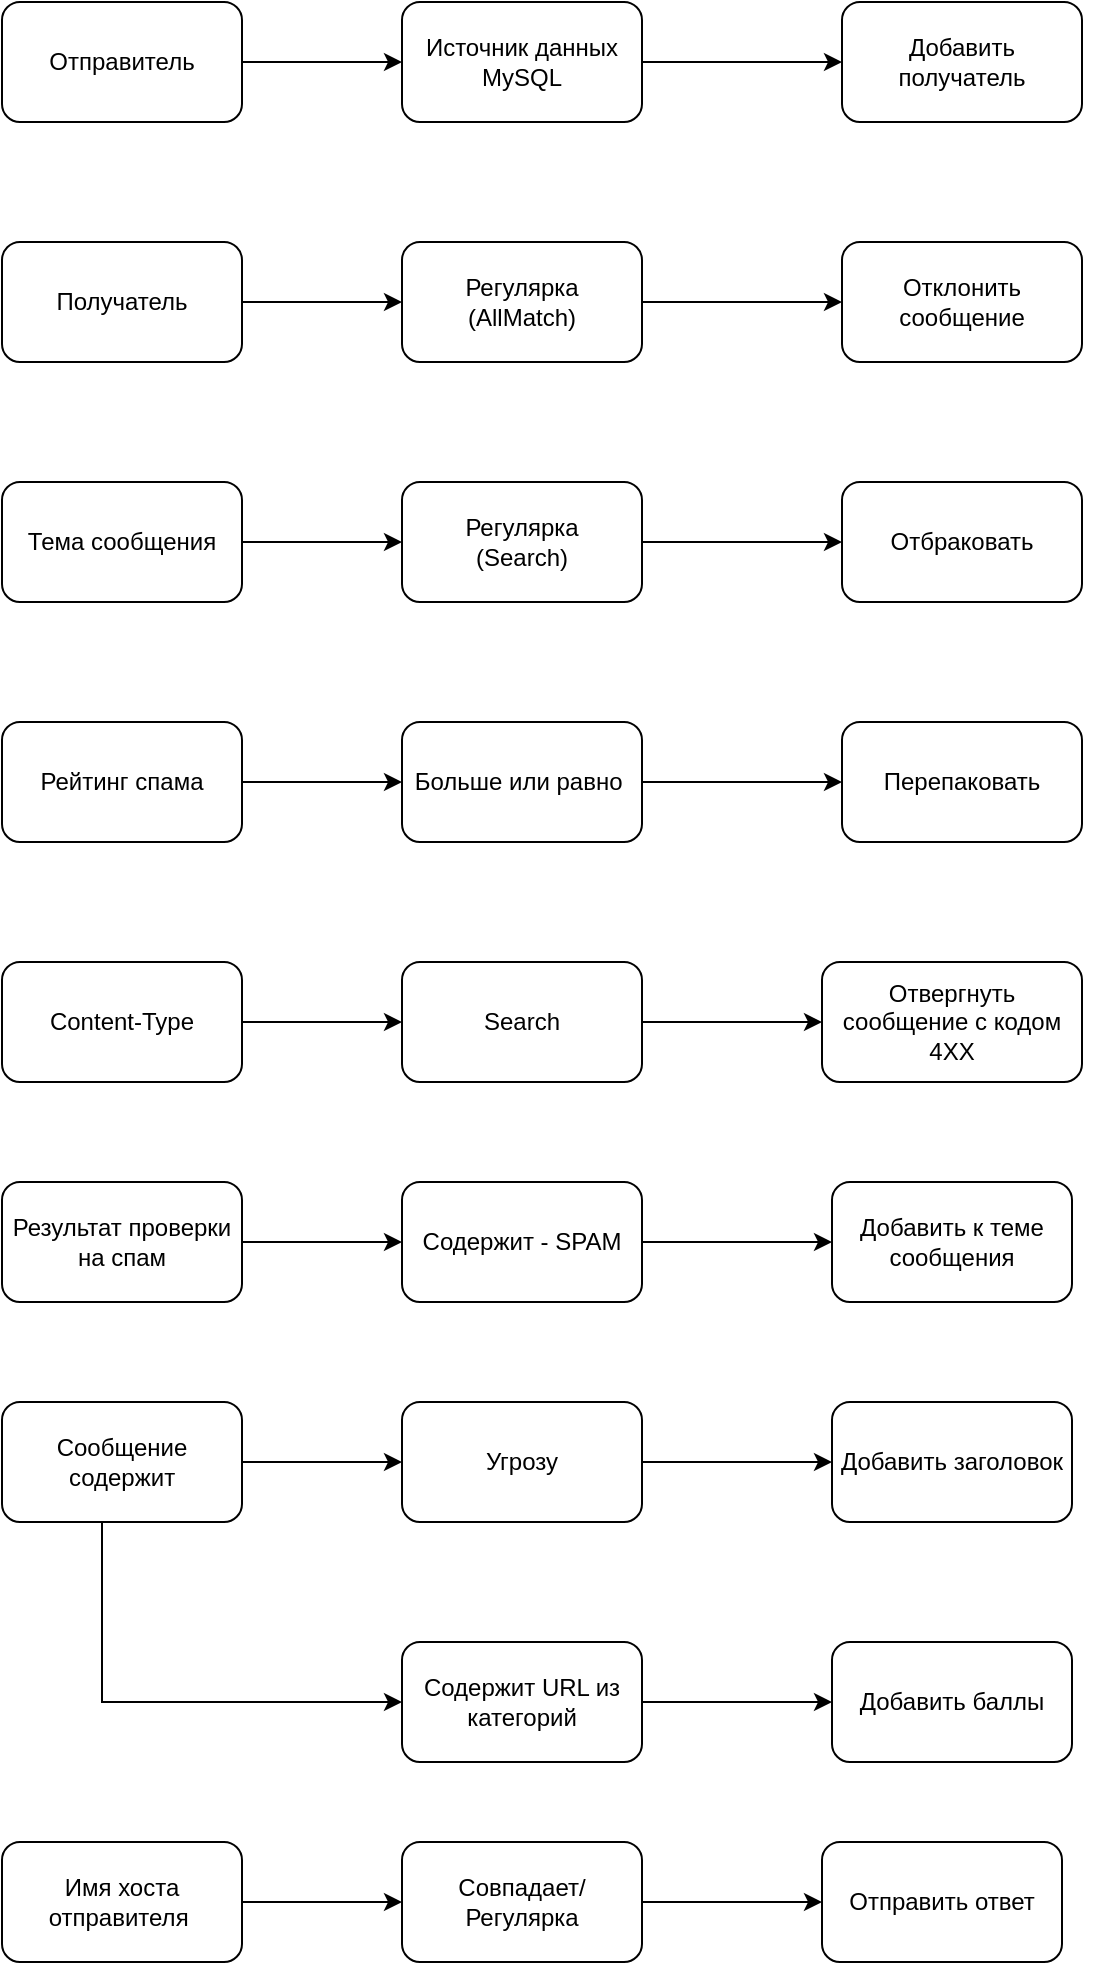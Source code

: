 <mxfile version="20.8.20" type="github">
  <diagram name="Page-1" id="2c0d36ab-eaac-3732-788b-9136903baeff">
    <mxGraphModel dx="1194" dy="774" grid="1" gridSize="10" guides="1" tooltips="1" connect="1" arrows="1" fold="1" page="1" pageScale="1.5" pageWidth="1169" pageHeight="827" background="none" math="0" shadow="0">
      <root>
        <mxCell id="0" />
        <mxCell id="1" parent="0" />
        <mxCell id="8afRX8IFsMgqCyRqhfEY-131" value="" style="edgeStyle=orthogonalEdgeStyle;rounded=0;orthogonalLoop=1;jettySize=auto;html=1;" parent="1" source="8afRX8IFsMgqCyRqhfEY-123" target="8afRX8IFsMgqCyRqhfEY-129" edge="1">
          <mxGeometry relative="1" as="geometry" />
        </mxCell>
        <mxCell id="8afRX8IFsMgqCyRqhfEY-123" value="Отправитель" style="rounded=1;whiteSpace=wrap;html=1;" parent="1" vertex="1">
          <mxGeometry x="40" y="40" width="120" height="60" as="geometry" />
        </mxCell>
        <mxCell id="8afRX8IFsMgqCyRqhfEY-130" value="" style="edgeStyle=orthogonalEdgeStyle;rounded=0;orthogonalLoop=1;jettySize=auto;html=1;" parent="1" source="8afRX8IFsMgqCyRqhfEY-124" target="8afRX8IFsMgqCyRqhfEY-127" edge="1">
          <mxGeometry relative="1" as="geometry" />
        </mxCell>
        <mxCell id="8afRX8IFsMgqCyRqhfEY-124" value="Получатель" style="rounded=1;whiteSpace=wrap;html=1;" parent="1" vertex="1">
          <mxGeometry x="40" y="160" width="120" height="60" as="geometry" />
        </mxCell>
        <mxCell id="8afRX8IFsMgqCyRqhfEY-138" value="" style="edgeStyle=orthogonalEdgeStyle;rounded=0;orthogonalLoop=1;jettySize=auto;html=1;" parent="1" source="8afRX8IFsMgqCyRqhfEY-125" target="8afRX8IFsMgqCyRqhfEY-137" edge="1">
          <mxGeometry relative="1" as="geometry" />
        </mxCell>
        <mxCell id="8afRX8IFsMgqCyRqhfEY-125" value="Тема сообщения" style="rounded=1;whiteSpace=wrap;html=1;" parent="1" vertex="1">
          <mxGeometry x="40" y="280" width="120" height="60" as="geometry" />
        </mxCell>
        <mxCell id="8afRX8IFsMgqCyRqhfEY-136" value="" style="edgeStyle=orthogonalEdgeStyle;rounded=0;orthogonalLoop=1;jettySize=auto;html=1;" parent="1" source="8afRX8IFsMgqCyRqhfEY-127" target="8afRX8IFsMgqCyRqhfEY-135" edge="1">
          <mxGeometry relative="1" as="geometry" />
        </mxCell>
        <mxCell id="8afRX8IFsMgqCyRqhfEY-127" value="Регулярка&lt;br&gt;(AllMatch)" style="rounded=1;whiteSpace=wrap;html=1;" parent="1" vertex="1">
          <mxGeometry x="240" y="160" width="120" height="60" as="geometry" />
        </mxCell>
        <mxCell id="8afRX8IFsMgqCyRqhfEY-133" value="" style="edgeStyle=orthogonalEdgeStyle;rounded=0;orthogonalLoop=1;jettySize=auto;html=1;" parent="1" source="8afRX8IFsMgqCyRqhfEY-129" target="8afRX8IFsMgqCyRqhfEY-132" edge="1">
          <mxGeometry relative="1" as="geometry" />
        </mxCell>
        <mxCell id="8afRX8IFsMgqCyRqhfEY-129" value="Источник данных&lt;br&gt;MySQL" style="rounded=1;whiteSpace=wrap;html=1;" parent="1" vertex="1">
          <mxGeometry x="240" y="40" width="120" height="60" as="geometry" />
        </mxCell>
        <mxCell id="8afRX8IFsMgqCyRqhfEY-132" value="Добавить получатель" style="rounded=1;whiteSpace=wrap;html=1;" parent="1" vertex="1">
          <mxGeometry x="460" y="40" width="120" height="60" as="geometry" />
        </mxCell>
        <mxCell id="8afRX8IFsMgqCyRqhfEY-135" value="Отклонить сообщение" style="rounded=1;whiteSpace=wrap;html=1;" parent="1" vertex="1">
          <mxGeometry x="460" y="160" width="120" height="60" as="geometry" />
        </mxCell>
        <mxCell id="8afRX8IFsMgqCyRqhfEY-140" value="" style="edgeStyle=orthogonalEdgeStyle;rounded=0;orthogonalLoop=1;jettySize=auto;html=1;" parent="1" source="8afRX8IFsMgqCyRqhfEY-137" target="8afRX8IFsMgqCyRqhfEY-139" edge="1">
          <mxGeometry relative="1" as="geometry" />
        </mxCell>
        <mxCell id="8afRX8IFsMgqCyRqhfEY-137" value="Регулярка&lt;br&gt;(Search)" style="rounded=1;whiteSpace=wrap;html=1;" parent="1" vertex="1">
          <mxGeometry x="240" y="280" width="120" height="60" as="geometry" />
        </mxCell>
        <mxCell id="8afRX8IFsMgqCyRqhfEY-139" value="Отбраковать" style="rounded=1;whiteSpace=wrap;html=1;" parent="1" vertex="1">
          <mxGeometry x="460" y="280" width="120" height="60" as="geometry" />
        </mxCell>
        <mxCell id="8afRX8IFsMgqCyRqhfEY-144" value="" style="edgeStyle=orthogonalEdgeStyle;rounded=0;orthogonalLoop=1;jettySize=auto;html=1;" parent="1" source="8afRX8IFsMgqCyRqhfEY-141" target="8afRX8IFsMgqCyRqhfEY-143" edge="1">
          <mxGeometry relative="1" as="geometry" />
        </mxCell>
        <mxCell id="8afRX8IFsMgqCyRqhfEY-141" value="Рейтинг спама" style="rounded=1;whiteSpace=wrap;html=1;" parent="1" vertex="1">
          <mxGeometry x="40" y="400" width="120" height="60" as="geometry" />
        </mxCell>
        <mxCell id="8afRX8IFsMgqCyRqhfEY-146" value="" style="edgeStyle=orthogonalEdgeStyle;rounded=0;orthogonalLoop=1;jettySize=auto;html=1;" parent="1" source="8afRX8IFsMgqCyRqhfEY-143" target="8afRX8IFsMgqCyRqhfEY-145" edge="1">
          <mxGeometry relative="1" as="geometry" />
        </mxCell>
        <mxCell id="8afRX8IFsMgqCyRqhfEY-143" value="Больше или равно&lt;span style=&quot;white-space: pre;&quot;&gt;	&lt;/span&gt;" style="rounded=1;whiteSpace=wrap;html=1;" parent="1" vertex="1">
          <mxGeometry x="240" y="400" width="120" height="60" as="geometry" />
        </mxCell>
        <mxCell id="8afRX8IFsMgqCyRqhfEY-145" value="Перепаковать" style="rounded=1;whiteSpace=wrap;html=1;" parent="1" vertex="1">
          <mxGeometry x="460" y="400" width="120" height="60" as="geometry" />
        </mxCell>
        <mxCell id="elUvOQQM9INOUuedl8Jp-3" value="" style="edgeStyle=orthogonalEdgeStyle;rounded=0;orthogonalLoop=1;jettySize=auto;html=1;" parent="1" source="elUvOQQM9INOUuedl8Jp-1" target="elUvOQQM9INOUuedl8Jp-2" edge="1">
          <mxGeometry relative="1" as="geometry" />
        </mxCell>
        <mxCell id="elUvOQQM9INOUuedl8Jp-1" value="Content-Type" style="rounded=1;whiteSpace=wrap;html=1;" parent="1" vertex="1">
          <mxGeometry x="40" y="520" width="120" height="60" as="geometry" />
        </mxCell>
        <mxCell id="elUvOQQM9INOUuedl8Jp-5" value="" style="edgeStyle=orthogonalEdgeStyle;rounded=0;orthogonalLoop=1;jettySize=auto;html=1;" parent="1" source="elUvOQQM9INOUuedl8Jp-2" target="elUvOQQM9INOUuedl8Jp-4" edge="1">
          <mxGeometry relative="1" as="geometry" />
        </mxCell>
        <mxCell id="elUvOQQM9INOUuedl8Jp-2" value="Search" style="rounded=1;whiteSpace=wrap;html=1;" parent="1" vertex="1">
          <mxGeometry x="240" y="520" width="120" height="60" as="geometry" />
        </mxCell>
        <mxCell id="elUvOQQM9INOUuedl8Jp-6" style="edgeStyle=orthogonalEdgeStyle;rounded=0;orthogonalLoop=1;jettySize=auto;html=1;exitX=1;exitY=0.5;exitDx=0;exitDy=0;" parent="1" source="elUvOQQM9INOUuedl8Jp-4" edge="1">
          <mxGeometry relative="1" as="geometry">
            <mxPoint x="580" y="550" as="targetPoint" />
          </mxGeometry>
        </mxCell>
        <mxCell id="elUvOQQM9INOUuedl8Jp-4" value="Отвергнуть сообщение с кодом 4ХХ" style="rounded=1;whiteSpace=wrap;html=1;" parent="1" vertex="1">
          <mxGeometry x="450" y="520" width="130" height="60" as="geometry" />
        </mxCell>
        <mxCell id="dRDX644VxxhESd64IkQv-4" value="" style="edgeStyle=orthogonalEdgeStyle;rounded=0;orthogonalLoop=1;jettySize=auto;html=1;" edge="1" parent="1" source="dRDX644VxxhESd64IkQv-1" target="dRDX644VxxhESd64IkQv-3">
          <mxGeometry relative="1" as="geometry" />
        </mxCell>
        <mxCell id="dRDX644VxxhESd64IkQv-1" value="Результат проверки на спам" style="rounded=1;whiteSpace=wrap;html=1;" vertex="1" parent="1">
          <mxGeometry x="40" y="630" width="120" height="60" as="geometry" />
        </mxCell>
        <mxCell id="dRDX644VxxhESd64IkQv-8" value="" style="edgeStyle=orthogonalEdgeStyle;rounded=0;orthogonalLoop=1;jettySize=auto;html=1;" edge="1" parent="1" source="dRDX644VxxhESd64IkQv-2" target="dRDX644VxxhESd64IkQv-7">
          <mxGeometry relative="1" as="geometry" />
        </mxCell>
        <mxCell id="dRDX644VxxhESd64IkQv-12" value="" style="edgeStyle=orthogonalEdgeStyle;rounded=0;orthogonalLoop=1;jettySize=auto;html=1;" edge="1" parent="1" source="dRDX644VxxhESd64IkQv-2" target="dRDX644VxxhESd64IkQv-11">
          <mxGeometry relative="1" as="geometry">
            <Array as="points">
              <mxPoint x="90" y="890" />
            </Array>
          </mxGeometry>
        </mxCell>
        <mxCell id="dRDX644VxxhESd64IkQv-2" value="Сообщение содержит" style="rounded=1;whiteSpace=wrap;html=1;" vertex="1" parent="1">
          <mxGeometry x="40" y="740" width="120" height="60" as="geometry" />
        </mxCell>
        <mxCell id="dRDX644VxxhESd64IkQv-6" value="" style="edgeStyle=orthogonalEdgeStyle;rounded=0;orthogonalLoop=1;jettySize=auto;html=1;" edge="1" parent="1" source="dRDX644VxxhESd64IkQv-3" target="dRDX644VxxhESd64IkQv-5">
          <mxGeometry relative="1" as="geometry" />
        </mxCell>
        <mxCell id="dRDX644VxxhESd64IkQv-3" value="Содержит - SPAM" style="rounded=1;whiteSpace=wrap;html=1;" vertex="1" parent="1">
          <mxGeometry x="240" y="630" width="120" height="60" as="geometry" />
        </mxCell>
        <mxCell id="dRDX644VxxhESd64IkQv-5" value="Добавить к теме сообщения" style="rounded=1;whiteSpace=wrap;html=1;" vertex="1" parent="1">
          <mxGeometry x="455" y="630" width="120" height="60" as="geometry" />
        </mxCell>
        <mxCell id="dRDX644VxxhESd64IkQv-10" value="" style="edgeStyle=orthogonalEdgeStyle;rounded=0;orthogonalLoop=1;jettySize=auto;html=1;" edge="1" parent="1" source="dRDX644VxxhESd64IkQv-7" target="dRDX644VxxhESd64IkQv-9">
          <mxGeometry relative="1" as="geometry" />
        </mxCell>
        <mxCell id="dRDX644VxxhESd64IkQv-7" value="Угрозу" style="rounded=1;whiteSpace=wrap;html=1;" vertex="1" parent="1">
          <mxGeometry x="240" y="740" width="120" height="60" as="geometry" />
        </mxCell>
        <mxCell id="dRDX644VxxhESd64IkQv-9" value="Добавить заголовок" style="rounded=1;whiteSpace=wrap;html=1;" vertex="1" parent="1">
          <mxGeometry x="455" y="740" width="120" height="60" as="geometry" />
        </mxCell>
        <mxCell id="dRDX644VxxhESd64IkQv-14" value="" style="edgeStyle=orthogonalEdgeStyle;rounded=0;orthogonalLoop=1;jettySize=auto;html=1;" edge="1" parent="1" source="dRDX644VxxhESd64IkQv-11" target="dRDX644VxxhESd64IkQv-13">
          <mxGeometry relative="1" as="geometry" />
        </mxCell>
        <mxCell id="dRDX644VxxhESd64IkQv-11" value="Содержит URL из категорий" style="rounded=1;whiteSpace=wrap;html=1;" vertex="1" parent="1">
          <mxGeometry x="240" y="860" width="120" height="60" as="geometry" />
        </mxCell>
        <mxCell id="dRDX644VxxhESd64IkQv-13" value="Добавить баллы" style="rounded=1;whiteSpace=wrap;html=1;" vertex="1" parent="1">
          <mxGeometry x="455" y="860" width="120" height="60" as="geometry" />
        </mxCell>
        <mxCell id="dRDX644VxxhESd64IkQv-17" value="" style="edgeStyle=orthogonalEdgeStyle;rounded=0;orthogonalLoop=1;jettySize=auto;html=1;" edge="1" parent="1" source="dRDX644VxxhESd64IkQv-15" target="dRDX644VxxhESd64IkQv-16">
          <mxGeometry relative="1" as="geometry" />
        </mxCell>
        <mxCell id="dRDX644VxxhESd64IkQv-15" value="Имя хоста отправителя&amp;nbsp;" style="rounded=1;whiteSpace=wrap;html=1;" vertex="1" parent="1">
          <mxGeometry x="40" y="960" width="120" height="60" as="geometry" />
        </mxCell>
        <mxCell id="dRDX644VxxhESd64IkQv-19" value="" style="edgeStyle=orthogonalEdgeStyle;rounded=0;orthogonalLoop=1;jettySize=auto;html=1;" edge="1" parent="1" source="dRDX644VxxhESd64IkQv-16" target="dRDX644VxxhESd64IkQv-18">
          <mxGeometry relative="1" as="geometry" />
        </mxCell>
        <mxCell id="dRDX644VxxhESd64IkQv-16" value="Совпадает/Регулярка" style="rounded=1;whiteSpace=wrap;html=1;" vertex="1" parent="1">
          <mxGeometry x="240" y="960" width="120" height="60" as="geometry" />
        </mxCell>
        <mxCell id="dRDX644VxxhESd64IkQv-18" value="Отправить ответ" style="rounded=1;whiteSpace=wrap;html=1;" vertex="1" parent="1">
          <mxGeometry x="450" y="960" width="120" height="60" as="geometry" />
        </mxCell>
      </root>
    </mxGraphModel>
  </diagram>
</mxfile>
